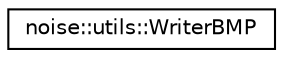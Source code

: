 digraph "Graphical Class Hierarchy"
{
  edge [fontname="Helvetica",fontsize="10",labelfontname="Helvetica",labelfontsize="10"];
  node [fontname="Helvetica",fontsize="10",shape=record];
  rankdir="LR";
  Node1 [label="noise::utils::WriterBMP",height=0.2,width=0.4,color="black", fillcolor="white", style="filled",URL="$classnoise_1_1utils_1_1_writer_b_m_p.html"];
}
